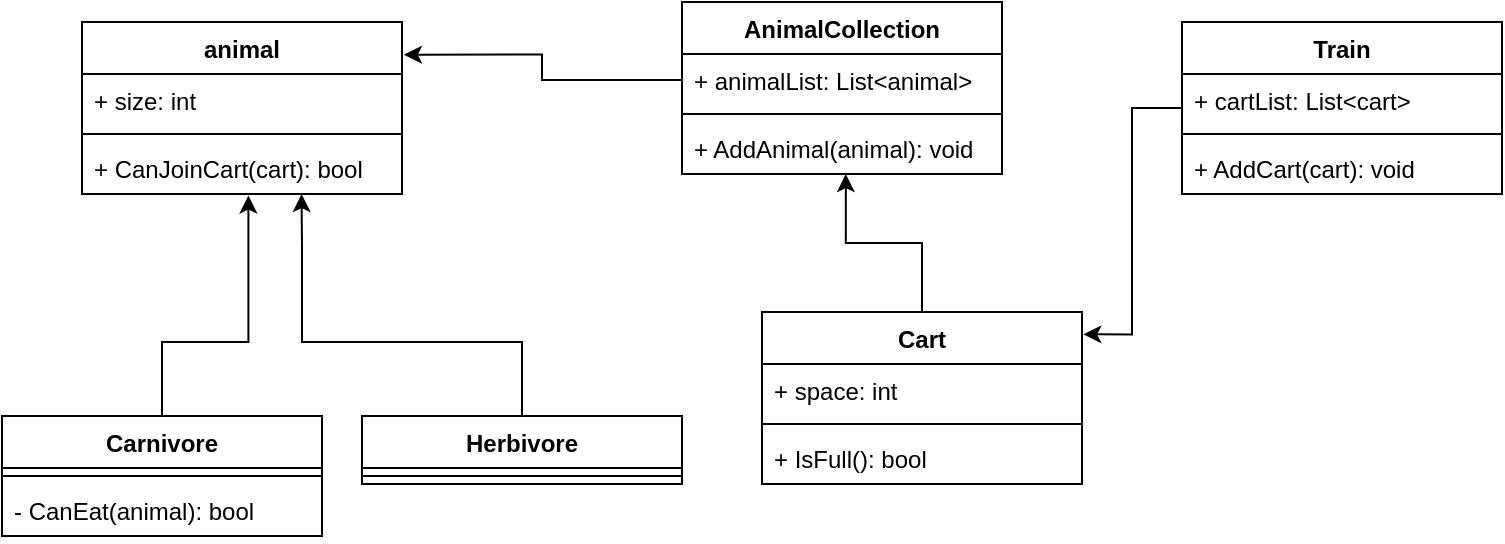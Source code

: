 <mxfile version="20.6.0" type="device"><diagram id="C5RBs43oDa-KdzZeNtuy" name="Page-1"><mxGraphModel dx="950" dy="475" grid="0" gridSize="10" guides="1" tooltips="1" connect="1" arrows="1" fold="1" page="1" pageScale="1" pageWidth="827" pageHeight="1169" math="0" shadow="0"><root><mxCell id="WIyWlLk6GJQsqaUBKTNV-0"/><mxCell id="WIyWlLk6GJQsqaUBKTNV-1" parent="WIyWlLk6GJQsqaUBKTNV-0"/><mxCell id="7Owb6g1c1RpDiyqfPWls-5" value="AnimalCollection" style="swimlane;fontStyle=1;align=center;verticalAlign=top;childLayout=stackLayout;horizontal=1;startSize=26;horizontalStack=0;resizeParent=1;resizeParentMax=0;resizeLast=0;collapsible=1;marginBottom=0;" vertex="1" parent="WIyWlLk6GJQsqaUBKTNV-1"><mxGeometry x="400" y="120" width="160" height="86" as="geometry"><mxRectangle x="440" y="130" width="60" height="30" as="alternateBounds"/></mxGeometry></mxCell><mxCell id="7Owb6g1c1RpDiyqfPWls-6" value="+ animalList: List&lt;animal&gt;" style="text;strokeColor=none;fillColor=none;align=left;verticalAlign=top;spacingLeft=4;spacingRight=4;overflow=hidden;rotatable=0;points=[[0,0.5],[1,0.5]];portConstraint=eastwest;" vertex="1" parent="7Owb6g1c1RpDiyqfPWls-5"><mxGeometry y="26" width="160" height="26" as="geometry"/></mxCell><mxCell id="7Owb6g1c1RpDiyqfPWls-7" value="" style="line;strokeWidth=1;fillColor=none;align=left;verticalAlign=middle;spacingTop=-1;spacingLeft=3;spacingRight=3;rotatable=0;labelPosition=right;points=[];portConstraint=eastwest;strokeColor=inherit;" vertex="1" parent="7Owb6g1c1RpDiyqfPWls-5"><mxGeometry y="52" width="160" height="8" as="geometry"/></mxCell><mxCell id="7Owb6g1c1RpDiyqfPWls-32" value="+ AddAnimal(animal): void" style="text;strokeColor=none;fillColor=none;align=left;verticalAlign=top;spacingLeft=4;spacingRight=4;overflow=hidden;rotatable=0;points=[[0,0.5],[1,0.5]];portConstraint=eastwest;" vertex="1" parent="7Owb6g1c1RpDiyqfPWls-5"><mxGeometry y="60" width="160" height="26" as="geometry"/></mxCell><mxCell id="7Owb6g1c1RpDiyqfPWls-15" value="animal" style="swimlane;fontStyle=1;align=center;verticalAlign=top;childLayout=stackLayout;horizontal=1;startSize=26;horizontalStack=0;resizeParent=1;resizeParentMax=0;resizeLast=0;collapsible=1;marginBottom=0;" vertex="1" parent="WIyWlLk6GJQsqaUBKTNV-1"><mxGeometry x="100" y="130" width="160" height="86" as="geometry"/></mxCell><mxCell id="7Owb6g1c1RpDiyqfPWls-16" value="+ size: int" style="text;strokeColor=none;fillColor=none;align=left;verticalAlign=top;spacingLeft=4;spacingRight=4;overflow=hidden;rotatable=0;points=[[0,0.5],[1,0.5]];portConstraint=eastwest;" vertex="1" parent="7Owb6g1c1RpDiyqfPWls-15"><mxGeometry y="26" width="160" height="26" as="geometry"/></mxCell><mxCell id="7Owb6g1c1RpDiyqfPWls-17" value="" style="line;strokeWidth=1;fillColor=none;align=left;verticalAlign=middle;spacingTop=-1;spacingLeft=3;spacingRight=3;rotatable=0;labelPosition=right;points=[];portConstraint=eastwest;strokeColor=inherit;" vertex="1" parent="7Owb6g1c1RpDiyqfPWls-15"><mxGeometry y="52" width="160" height="8" as="geometry"/></mxCell><mxCell id="7Owb6g1c1RpDiyqfPWls-18" value="+ CanJoinCart(cart): bool" style="text;strokeColor=none;fillColor=none;align=left;verticalAlign=top;spacingLeft=4;spacingRight=4;overflow=hidden;rotatable=0;points=[[0,0.5],[1,0.5]];portConstraint=eastwest;" vertex="1" parent="7Owb6g1c1RpDiyqfPWls-15"><mxGeometry y="60" width="160" height="26" as="geometry"/></mxCell><mxCell id="7Owb6g1c1RpDiyqfPWls-24" value="" style="edgeStyle=orthogonalEdgeStyle;rounded=0;orthogonalLoop=1;jettySize=auto;html=1;entryX=0.52;entryY=1.03;entryDx=0;entryDy=0;entryPerimeter=0;" edge="1" parent="WIyWlLk6GJQsqaUBKTNV-1" source="7Owb6g1c1RpDiyqfPWls-20" target="7Owb6g1c1RpDiyqfPWls-18"><mxGeometry relative="1" as="geometry"><mxPoint x="183.04" y="241.974" as="targetPoint"/><Array as="points"><mxPoint x="140" y="290"/><mxPoint x="183" y="290"/></Array></mxGeometry></mxCell><mxCell id="7Owb6g1c1RpDiyqfPWls-20" value="Carnivore" style="swimlane;fontStyle=1;align=center;verticalAlign=top;childLayout=stackLayout;horizontal=1;startSize=26;horizontalStack=0;resizeParent=1;resizeParentMax=0;resizeLast=0;collapsible=1;marginBottom=0;" vertex="1" parent="WIyWlLk6GJQsqaUBKTNV-1"><mxGeometry x="60" y="327" width="160" height="60" as="geometry"/></mxCell><mxCell id="7Owb6g1c1RpDiyqfPWls-22" value="" style="line;strokeWidth=1;fillColor=none;align=left;verticalAlign=middle;spacingTop=-1;spacingLeft=3;spacingRight=3;rotatable=0;labelPosition=right;points=[];portConstraint=eastwest;strokeColor=inherit;" vertex="1" parent="7Owb6g1c1RpDiyqfPWls-20"><mxGeometry y="26" width="160" height="8" as="geometry"/></mxCell><mxCell id="7Owb6g1c1RpDiyqfPWls-23" value="- CanEat(animal): bool" style="text;strokeColor=none;fillColor=none;align=left;verticalAlign=top;spacingLeft=4;spacingRight=4;overflow=hidden;rotatable=0;points=[[0,0.5],[1,0.5]];portConstraint=eastwest;" vertex="1" parent="7Owb6g1c1RpDiyqfPWls-20"><mxGeometry y="34" width="160" height="26" as="geometry"/></mxCell><mxCell id="7Owb6g1c1RpDiyqfPWls-30" style="edgeStyle=orthogonalEdgeStyle;rounded=0;orthogonalLoop=1;jettySize=auto;html=1;exitX=0.5;exitY=0;exitDx=0;exitDy=0;entryX=0.686;entryY=1;entryDx=0;entryDy=0;entryPerimeter=0;" edge="1" parent="WIyWlLk6GJQsqaUBKTNV-1" source="7Owb6g1c1RpDiyqfPWls-25" target="7Owb6g1c1RpDiyqfPWls-18"><mxGeometry relative="1" as="geometry"><mxPoint x="210" y="240" as="targetPoint"/><Array as="points"><mxPoint x="320" y="290"/><mxPoint x="210" y="290"/><mxPoint x="210" y="242"/></Array></mxGeometry></mxCell><mxCell id="7Owb6g1c1RpDiyqfPWls-25" value="Herbivore" style="swimlane;fontStyle=1;align=center;verticalAlign=top;childLayout=stackLayout;horizontal=1;startSize=26;horizontalStack=0;resizeParent=1;resizeParentMax=0;resizeLast=0;collapsible=1;marginBottom=0;" vertex="1" parent="WIyWlLk6GJQsqaUBKTNV-1"><mxGeometry x="240" y="327" width="160" height="34" as="geometry"/></mxCell><mxCell id="7Owb6g1c1RpDiyqfPWls-27" value="" style="line;strokeWidth=1;fillColor=none;align=left;verticalAlign=middle;spacingTop=-1;spacingLeft=3;spacingRight=3;rotatable=0;labelPosition=right;points=[];portConstraint=eastwest;strokeColor=inherit;" vertex="1" parent="7Owb6g1c1RpDiyqfPWls-25"><mxGeometry y="26" width="160" height="8" as="geometry"/></mxCell><mxCell id="7Owb6g1c1RpDiyqfPWls-33" style="edgeStyle=orthogonalEdgeStyle;rounded=0;orthogonalLoop=1;jettySize=auto;html=1;exitX=0;exitY=0.5;exitDx=0;exitDy=0;entryX=1.006;entryY=0.19;entryDx=0;entryDy=0;entryPerimeter=0;" edge="1" parent="WIyWlLk6GJQsqaUBKTNV-1" source="7Owb6g1c1RpDiyqfPWls-6" target="7Owb6g1c1RpDiyqfPWls-15"><mxGeometry relative="1" as="geometry"/></mxCell><mxCell id="7Owb6g1c1RpDiyqfPWls-38" style="edgeStyle=orthogonalEdgeStyle;rounded=0;orthogonalLoop=1;jettySize=auto;html=1;entryX=1.004;entryY=0.13;entryDx=0;entryDy=0;entryPerimeter=0;" edge="1" parent="WIyWlLk6GJQsqaUBKTNV-1" source="7Owb6g1c1RpDiyqfPWls-34" target="7Owb6g1c1RpDiyqfPWls-39"><mxGeometry relative="1" as="geometry"/></mxCell><mxCell id="7Owb6g1c1RpDiyqfPWls-34" value="Train&#10;" style="swimlane;fontStyle=1;align=center;verticalAlign=top;childLayout=stackLayout;horizontal=1;startSize=26;horizontalStack=0;resizeParent=1;resizeParentMax=0;resizeLast=0;collapsible=1;marginBottom=0;" vertex="1" parent="WIyWlLk6GJQsqaUBKTNV-1"><mxGeometry x="650" y="130" width="160" height="86" as="geometry"><mxRectangle x="660" y="130" width="70" height="30" as="alternateBounds"/></mxGeometry></mxCell><mxCell id="7Owb6g1c1RpDiyqfPWls-35" value="+ cartList: List&lt;cart&gt;" style="text;strokeColor=none;fillColor=none;align=left;verticalAlign=top;spacingLeft=4;spacingRight=4;overflow=hidden;rotatable=0;points=[[0,0.5],[1,0.5]];portConstraint=eastwest;" vertex="1" parent="7Owb6g1c1RpDiyqfPWls-34"><mxGeometry y="26" width="160" height="26" as="geometry"/></mxCell><mxCell id="7Owb6g1c1RpDiyqfPWls-36" value="" style="line;strokeWidth=1;fillColor=none;align=left;verticalAlign=middle;spacingTop=-1;spacingLeft=3;spacingRight=3;rotatable=0;labelPosition=right;points=[];portConstraint=eastwest;strokeColor=inherit;" vertex="1" parent="7Owb6g1c1RpDiyqfPWls-34"><mxGeometry y="52" width="160" height="8" as="geometry"/></mxCell><mxCell id="7Owb6g1c1RpDiyqfPWls-37" value="+ AddCart(cart): void" style="text;strokeColor=none;fillColor=none;align=left;verticalAlign=top;spacingLeft=4;spacingRight=4;overflow=hidden;rotatable=0;points=[[0,0.5],[1,0.5]];portConstraint=eastwest;" vertex="1" parent="7Owb6g1c1RpDiyqfPWls-34"><mxGeometry y="60" width="160" height="26" as="geometry"/></mxCell><mxCell id="7Owb6g1c1RpDiyqfPWls-43" style="edgeStyle=orthogonalEdgeStyle;rounded=0;orthogonalLoop=1;jettySize=auto;html=1;entryX=0.512;entryY=1.002;entryDx=0;entryDy=0;entryPerimeter=0;" edge="1" parent="WIyWlLk6GJQsqaUBKTNV-1" source="7Owb6g1c1RpDiyqfPWls-39" target="7Owb6g1c1RpDiyqfPWls-32"><mxGeometry relative="1" as="geometry"/></mxCell><mxCell id="7Owb6g1c1RpDiyqfPWls-39" value="Cart" style="swimlane;fontStyle=1;align=center;verticalAlign=top;childLayout=stackLayout;horizontal=1;startSize=26;horizontalStack=0;resizeParent=1;resizeParentMax=0;resizeLast=0;collapsible=1;marginBottom=0;" vertex="1" parent="WIyWlLk6GJQsqaUBKTNV-1"><mxGeometry x="440" y="275" width="160" height="86" as="geometry"/></mxCell><mxCell id="7Owb6g1c1RpDiyqfPWls-40" value="+ space: int" style="text;strokeColor=none;fillColor=none;align=left;verticalAlign=top;spacingLeft=4;spacingRight=4;overflow=hidden;rotatable=0;points=[[0,0.5],[1,0.5]];portConstraint=eastwest;" vertex="1" parent="7Owb6g1c1RpDiyqfPWls-39"><mxGeometry y="26" width="160" height="26" as="geometry"/></mxCell><mxCell id="7Owb6g1c1RpDiyqfPWls-41" value="" style="line;strokeWidth=1;fillColor=none;align=left;verticalAlign=middle;spacingTop=-1;spacingLeft=3;spacingRight=3;rotatable=0;labelPosition=right;points=[];portConstraint=eastwest;strokeColor=inherit;" vertex="1" parent="7Owb6g1c1RpDiyqfPWls-39"><mxGeometry y="52" width="160" height="8" as="geometry"/></mxCell><mxCell id="7Owb6g1c1RpDiyqfPWls-42" value="+ IsFull(): bool" style="text;strokeColor=none;fillColor=none;align=left;verticalAlign=top;spacingLeft=4;spacingRight=4;overflow=hidden;rotatable=0;points=[[0,0.5],[1,0.5]];portConstraint=eastwest;" vertex="1" parent="7Owb6g1c1RpDiyqfPWls-39"><mxGeometry y="60" width="160" height="26" as="geometry"/></mxCell></root></mxGraphModel></diagram></mxfile>
